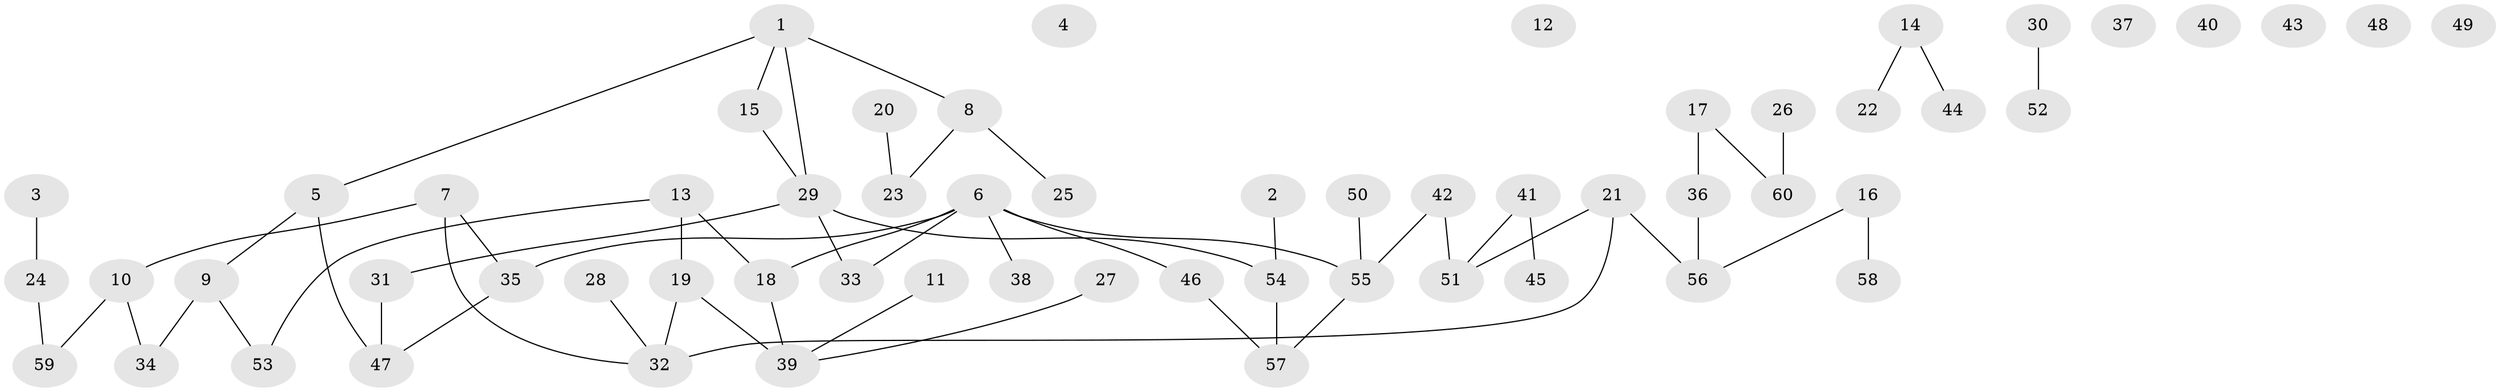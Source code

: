 // Generated by graph-tools (version 1.1) at 2025/49/03/09/25 03:49:14]
// undirected, 60 vertices, 60 edges
graph export_dot {
graph [start="1"]
  node [color=gray90,style=filled];
  1;
  2;
  3;
  4;
  5;
  6;
  7;
  8;
  9;
  10;
  11;
  12;
  13;
  14;
  15;
  16;
  17;
  18;
  19;
  20;
  21;
  22;
  23;
  24;
  25;
  26;
  27;
  28;
  29;
  30;
  31;
  32;
  33;
  34;
  35;
  36;
  37;
  38;
  39;
  40;
  41;
  42;
  43;
  44;
  45;
  46;
  47;
  48;
  49;
  50;
  51;
  52;
  53;
  54;
  55;
  56;
  57;
  58;
  59;
  60;
  1 -- 5;
  1 -- 8;
  1 -- 15;
  1 -- 29;
  2 -- 54;
  3 -- 24;
  5 -- 9;
  5 -- 47;
  6 -- 18;
  6 -- 33;
  6 -- 35;
  6 -- 38;
  6 -- 46;
  6 -- 55;
  7 -- 10;
  7 -- 32;
  7 -- 35;
  8 -- 23;
  8 -- 25;
  9 -- 34;
  9 -- 53;
  10 -- 34;
  10 -- 59;
  11 -- 39;
  13 -- 18;
  13 -- 19;
  13 -- 53;
  14 -- 22;
  14 -- 44;
  15 -- 29;
  16 -- 56;
  16 -- 58;
  17 -- 36;
  17 -- 60;
  18 -- 39;
  19 -- 32;
  19 -- 39;
  20 -- 23;
  21 -- 32;
  21 -- 51;
  21 -- 56;
  24 -- 59;
  26 -- 60;
  27 -- 39;
  28 -- 32;
  29 -- 31;
  29 -- 33;
  29 -- 54;
  30 -- 52;
  31 -- 47;
  35 -- 47;
  36 -- 56;
  41 -- 45;
  41 -- 51;
  42 -- 51;
  42 -- 55;
  46 -- 57;
  50 -- 55;
  54 -- 57;
  55 -- 57;
}
